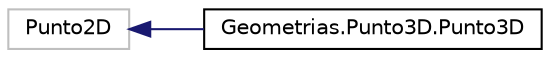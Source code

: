 digraph "Representación gráfica de la clase"
{
  edge [fontname="Helvetica",fontsize="10",labelfontname="Helvetica",labelfontsize="10"];
  node [fontname="Helvetica",fontsize="10",shape=record];
  rankdir="LR";
  Node1 [label="Punto2D",height=0.2,width=0.4,color="grey75", fillcolor="white", style="filled"];
  Node1 -> Node2 [dir="back",color="midnightblue",fontsize="10",style="solid",fontname="Helvetica"];
  Node2 [label="Geometrias.Punto3D.Punto3D",height=0.2,width=0.4,color="black", fillcolor="white", style="filled",URL="$classGeometrias_1_1Punto3D_1_1Punto3D.html",tooltip="Clase destinada al almacenamiento de la información espacial de un punto tridimensional. "];
}

